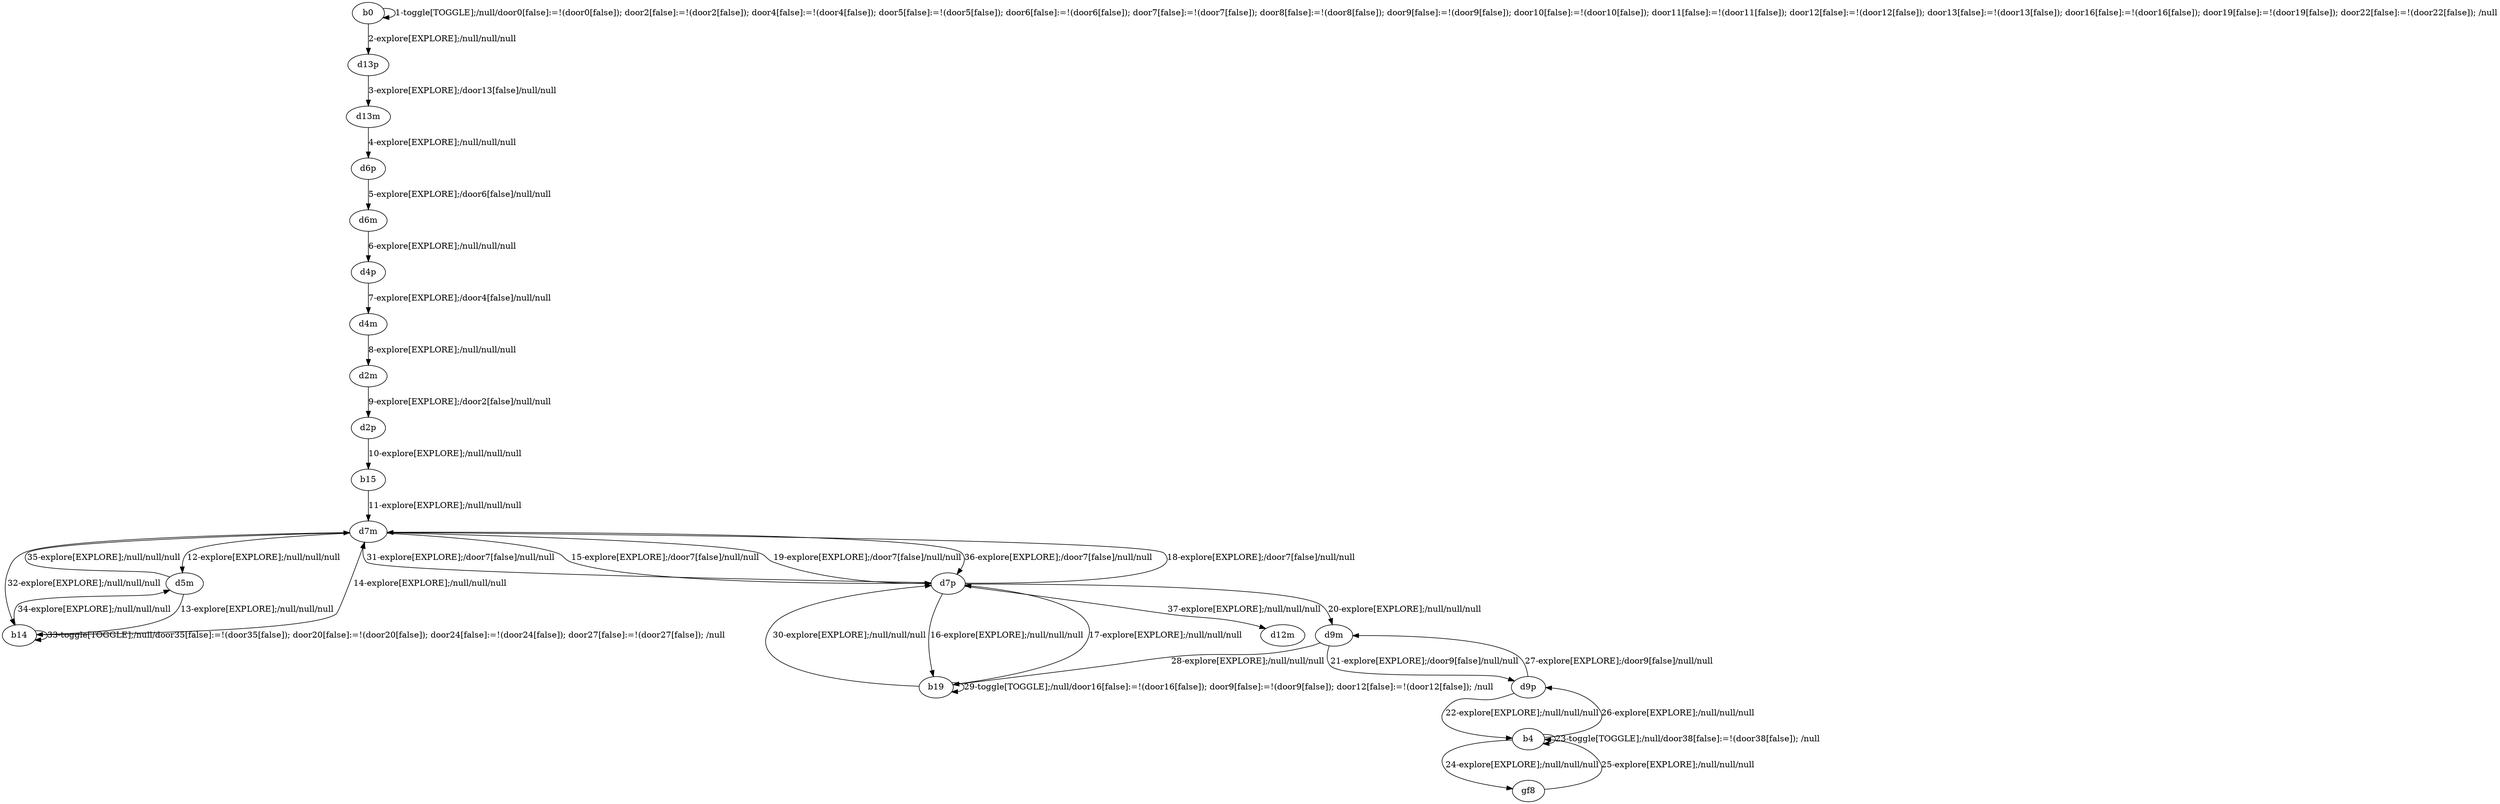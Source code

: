 # Total number of goals covered by this test: 5
# b4 --> gf8
# d9m --> b19
# d7p --> d7m
# d7p --> d9m
# d9p --> d9m

digraph g {
"b0" -> "b0" [label = "1-toggle[TOGGLE];/null/door0[false]:=!(door0[false]); door2[false]:=!(door2[false]); door4[false]:=!(door4[false]); door5[false]:=!(door5[false]); door6[false]:=!(door6[false]); door7[false]:=!(door7[false]); door8[false]:=!(door8[false]); door9[false]:=!(door9[false]); door10[false]:=!(door10[false]); door11[false]:=!(door11[false]); door12[false]:=!(door12[false]); door13[false]:=!(door13[false]); door16[false]:=!(door16[false]); door19[false]:=!(door19[false]); door22[false]:=!(door22[false]); /null"];
"b0" -> "d13p" [label = "2-explore[EXPLORE];/null/null/null"];
"d13p" -> "d13m" [label = "3-explore[EXPLORE];/door13[false]/null/null"];
"d13m" -> "d6p" [label = "4-explore[EXPLORE];/null/null/null"];
"d6p" -> "d6m" [label = "5-explore[EXPLORE];/door6[false]/null/null"];
"d6m" -> "d4p" [label = "6-explore[EXPLORE];/null/null/null"];
"d4p" -> "d4m" [label = "7-explore[EXPLORE];/door4[false]/null/null"];
"d4m" -> "d2m" [label = "8-explore[EXPLORE];/null/null/null"];
"d2m" -> "d2p" [label = "9-explore[EXPLORE];/door2[false]/null/null"];
"d2p" -> "b15" [label = "10-explore[EXPLORE];/null/null/null"];
"b15" -> "d7m" [label = "11-explore[EXPLORE];/null/null/null"];
"d7m" -> "d5m" [label = "12-explore[EXPLORE];/null/null/null"];
"d5m" -> "b14" [label = "13-explore[EXPLORE];/null/null/null"];
"b14" -> "d7m" [label = "14-explore[EXPLORE];/null/null/null"];
"d7m" -> "d7p" [label = "15-explore[EXPLORE];/door7[false]/null/null"];
"d7p" -> "b19" [label = "16-explore[EXPLORE];/null/null/null"];
"b19" -> "d7p" [label = "17-explore[EXPLORE];/null/null/null"];
"d7p" -> "d7m" [label = "18-explore[EXPLORE];/door7[false]/null/null"];
"d7m" -> "d7p" [label = "19-explore[EXPLORE];/door7[false]/null/null"];
"d7p" -> "d9m" [label = "20-explore[EXPLORE];/null/null/null"];
"d9m" -> "d9p" [label = "21-explore[EXPLORE];/door9[false]/null/null"];
"d9p" -> "b4" [label = "22-explore[EXPLORE];/null/null/null"];
"b4" -> "b4" [label = "23-toggle[TOGGLE];/null/door38[false]:=!(door38[false]); /null"];
"b4" -> "gf8" [label = "24-explore[EXPLORE];/null/null/null"];
"gf8" -> "b4" [label = "25-explore[EXPLORE];/null/null/null"];
"b4" -> "d9p" [label = "26-explore[EXPLORE];/null/null/null"];
"d9p" -> "d9m" [label = "27-explore[EXPLORE];/door9[false]/null/null"];
"d9m" -> "b19" [label = "28-explore[EXPLORE];/null/null/null"];
"b19" -> "b19" [label = "29-toggle[TOGGLE];/null/door16[false]:=!(door16[false]); door9[false]:=!(door9[false]); door12[false]:=!(door12[false]); /null"];
"b19" -> "d7p" [label = "30-explore[EXPLORE];/null/null/null"];
"d7p" -> "d7m" [label = "31-explore[EXPLORE];/door7[false]/null/null"];
"d7m" -> "b14" [label = "32-explore[EXPLORE];/null/null/null"];
"b14" -> "b14" [label = "33-toggle[TOGGLE];/null/door35[false]:=!(door35[false]); door20[false]:=!(door20[false]); door24[false]:=!(door24[false]); door27[false]:=!(door27[false]); /null"];
"b14" -> "d5m" [label = "34-explore[EXPLORE];/null/null/null"];
"d5m" -> "d7m" [label = "35-explore[EXPLORE];/null/null/null"];
"d7m" -> "d7p" [label = "36-explore[EXPLORE];/door7[false]/null/null"];
"d7p" -> "d12m" [label = "37-explore[EXPLORE];/null/null/null"];
}